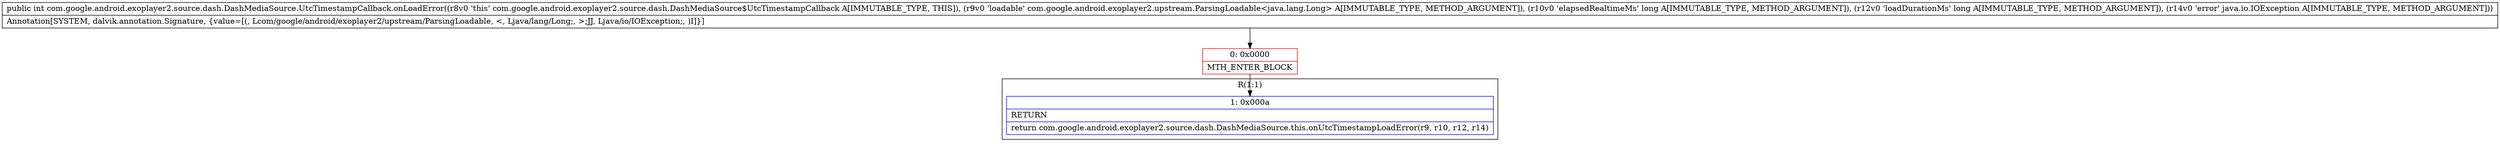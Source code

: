 digraph "CFG forcom.google.android.exoplayer2.source.dash.DashMediaSource.UtcTimestampCallback.onLoadError(Lcom\/google\/android\/exoplayer2\/upstream\/ParsingLoadable;JJLjava\/io\/IOException;)I" {
subgraph cluster_Region_418113208 {
label = "R(1:1)";
node [shape=record,color=blue];
Node_1 [shape=record,label="{1\:\ 0x000a|RETURN\l|return com.google.android.exoplayer2.source.dash.DashMediaSource.this.onUtcTimestampLoadError(r9, r10, r12, r14)\l}"];
}
Node_0 [shape=record,color=red,label="{0\:\ 0x0000|MTH_ENTER_BLOCK\l}"];
MethodNode[shape=record,label="{public int com.google.android.exoplayer2.source.dash.DashMediaSource.UtcTimestampCallback.onLoadError((r8v0 'this' com.google.android.exoplayer2.source.dash.DashMediaSource$UtcTimestampCallback A[IMMUTABLE_TYPE, THIS]), (r9v0 'loadable' com.google.android.exoplayer2.upstream.ParsingLoadable\<java.lang.Long\> A[IMMUTABLE_TYPE, METHOD_ARGUMENT]), (r10v0 'elapsedRealtimeMs' long A[IMMUTABLE_TYPE, METHOD_ARGUMENT]), (r12v0 'loadDurationMs' long A[IMMUTABLE_TYPE, METHOD_ARGUMENT]), (r14v0 'error' java.io.IOException A[IMMUTABLE_TYPE, METHOD_ARGUMENT]))  | Annotation[SYSTEM, dalvik.annotation.Signature, \{value=[(, Lcom\/google\/android\/exoplayer2\/upstream\/ParsingLoadable, \<, Ljava\/lang\/Long;, \>;JJ, Ljava\/io\/IOException;, )I]\}]\l}"];
MethodNode -> Node_0;
Node_0 -> Node_1;
}

